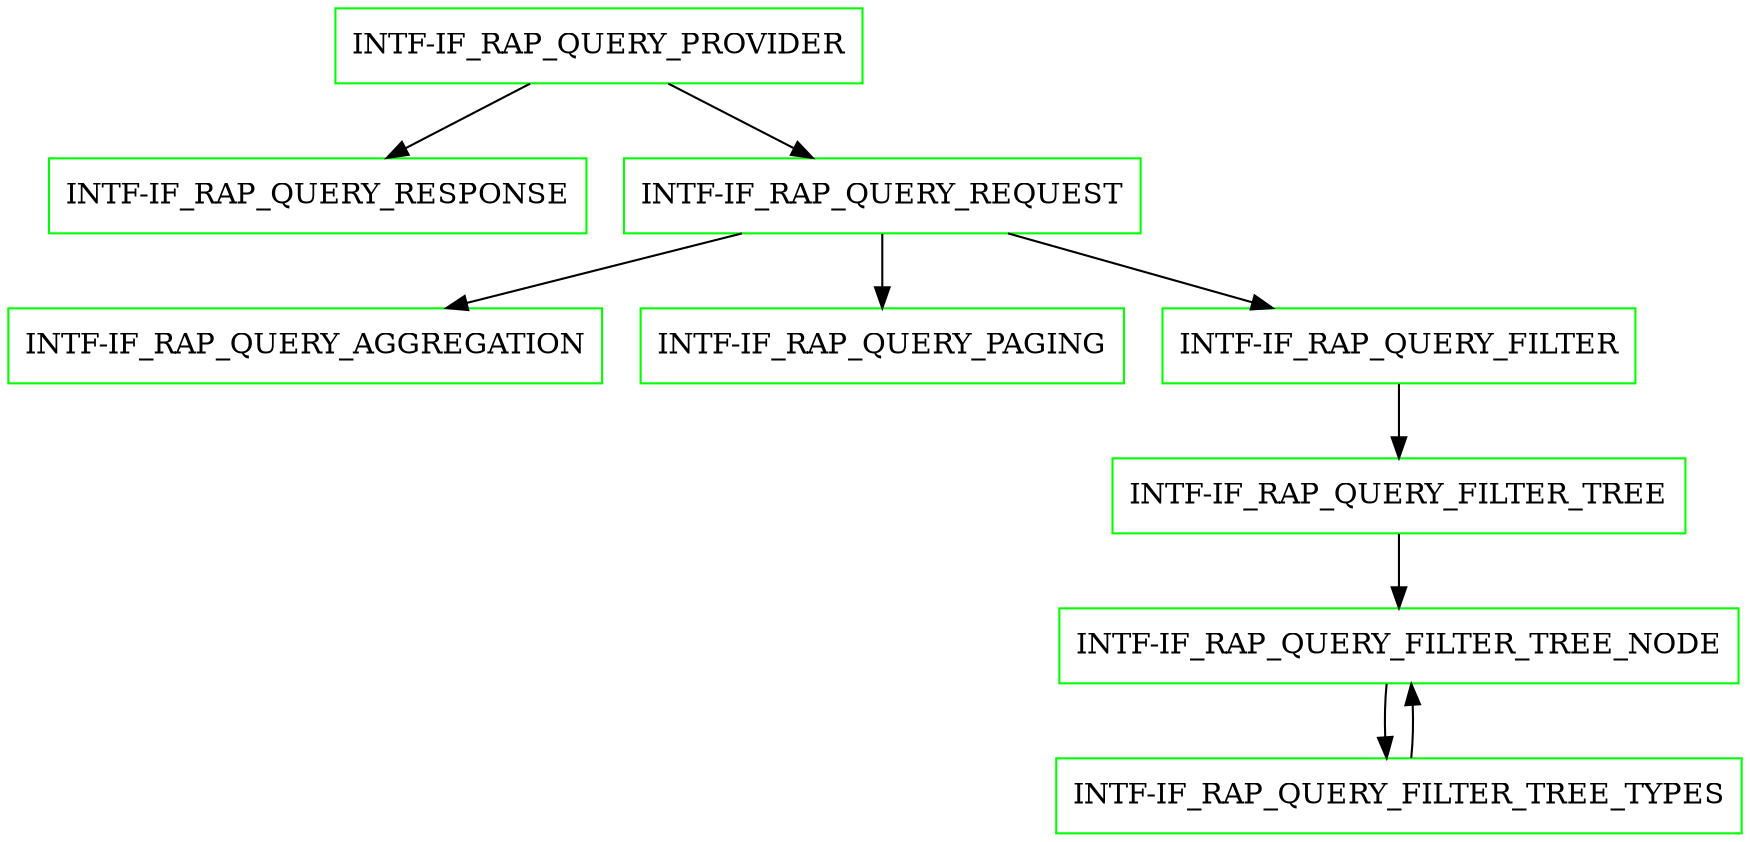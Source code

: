 digraph G {
  "INTF-IF_RAP_QUERY_PROVIDER" [shape=box,color=green];
  "INTF-IF_RAP_QUERY_RESPONSE" [shape=box,color=green,URL="./INTF_IF_RAP_QUERY_RESPONSE.html"];
  "INTF-IF_RAP_QUERY_REQUEST" [shape=box,color=green,URL="./INTF_IF_RAP_QUERY_REQUEST.html"];
  "INTF-IF_RAP_QUERY_AGGREGATION" [shape=box,color=green,URL="./INTF_IF_RAP_QUERY_AGGREGATION.html"];
  "INTF-IF_RAP_QUERY_PAGING" [shape=box,color=green,URL="./INTF_IF_RAP_QUERY_PAGING.html"];
  "INTF-IF_RAP_QUERY_FILTER" [shape=box,color=green,URL="./INTF_IF_RAP_QUERY_FILTER.html"];
  "INTF-IF_RAP_QUERY_FILTER_TREE" [shape=box,color=green,URL="./INTF_IF_RAP_QUERY_FILTER_TREE.html"];
  "INTF-IF_RAP_QUERY_FILTER_TREE_NODE" [shape=box,color=green,URL="./INTF_IF_RAP_QUERY_FILTER_TREE_NODE.html"];
  "INTF-IF_RAP_QUERY_FILTER_TREE_TYPES" [shape=box,color=green,URL="./INTF_IF_RAP_QUERY_FILTER_TREE_TYPES.html"];
  "INTF-IF_RAP_QUERY_PROVIDER" -> "INTF-IF_RAP_QUERY_REQUEST";
  "INTF-IF_RAP_QUERY_PROVIDER" -> "INTF-IF_RAP_QUERY_RESPONSE";
  "INTF-IF_RAP_QUERY_REQUEST" -> "INTF-IF_RAP_QUERY_FILTER";
  "INTF-IF_RAP_QUERY_REQUEST" -> "INTF-IF_RAP_QUERY_PAGING";
  "INTF-IF_RAP_QUERY_REQUEST" -> "INTF-IF_RAP_QUERY_AGGREGATION";
  "INTF-IF_RAP_QUERY_FILTER" -> "INTF-IF_RAP_QUERY_FILTER_TREE";
  "INTF-IF_RAP_QUERY_FILTER_TREE" -> "INTF-IF_RAP_QUERY_FILTER_TREE_NODE";
  "INTF-IF_RAP_QUERY_FILTER_TREE_NODE" -> "INTF-IF_RAP_QUERY_FILTER_TREE_TYPES";
  "INTF-IF_RAP_QUERY_FILTER_TREE_TYPES" -> "INTF-IF_RAP_QUERY_FILTER_TREE_NODE";
}
